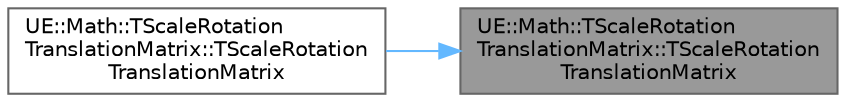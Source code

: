 digraph "UE::Math::TScaleRotationTranslationMatrix::TScaleRotationTranslationMatrix"
{
 // INTERACTIVE_SVG=YES
 // LATEX_PDF_SIZE
  bgcolor="transparent";
  edge [fontname=Helvetica,fontsize=10,labelfontname=Helvetica,labelfontsize=10];
  node [fontname=Helvetica,fontsize=10,shape=box,height=0.2,width=0.4];
  rankdir="RL";
  Node1 [id="Node000001",label="UE::Math::TScaleRotation\lTranslationMatrix::TScaleRotation\lTranslationMatrix",height=0.2,width=0.4,color="gray40", fillcolor="grey60", style="filled", fontcolor="black",tooltip="Constructor."];
  Node1 -> Node2 [id="edge1_Node000001_Node000002",dir="back",color="steelblue1",style="solid",tooltip=" "];
  Node2 [id="Node000002",label="UE::Math::TScaleRotation\lTranslationMatrix::TScaleRotation\lTranslationMatrix",height=0.2,width=0.4,color="grey40", fillcolor="white", style="filled",URL="$df/d88/structUE_1_1Math_1_1TScaleRotationTranslationMatrix.html#a2d3b6878afa15ff4970abf0fccb6558b",tooltip=" "];
}
